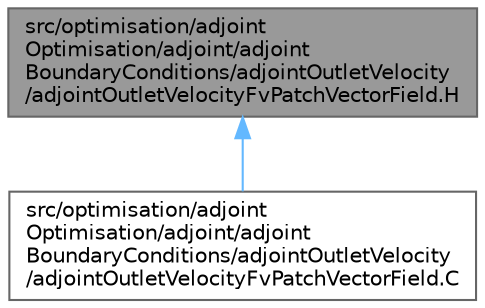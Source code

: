 digraph "src/optimisation/adjointOptimisation/adjoint/adjointBoundaryConditions/adjointOutletVelocity/adjointOutletVelocityFvPatchVectorField.H"
{
 // LATEX_PDF_SIZE
  bgcolor="transparent";
  edge [fontname=Helvetica,fontsize=10,labelfontname=Helvetica,labelfontsize=10];
  node [fontname=Helvetica,fontsize=10,shape=box,height=0.2,width=0.4];
  Node1 [id="Node000001",label="src/optimisation/adjoint\lOptimisation/adjoint/adjoint\lBoundaryConditions/adjointOutletVelocity\l/adjointOutletVelocityFvPatchVectorField.H",height=0.2,width=0.4,color="gray40", fillcolor="grey60", style="filled", fontcolor="black",tooltip=" "];
  Node1 -> Node2 [id="edge1_Node000001_Node000002",dir="back",color="steelblue1",style="solid",tooltip=" "];
  Node2 [id="Node000002",label="src/optimisation/adjoint\lOptimisation/adjoint/adjoint\lBoundaryConditions/adjointOutletVelocity\l/adjointOutletVelocityFvPatchVectorField.C",height=0.2,width=0.4,color="grey40", fillcolor="white", style="filled",URL="$src_2optimisation_2adjointOptimisation_2adjoint_2adjointBoundaryConditions_2adjointOutletVelocit27846800aa7ecf973bd3630b5bfe313b.html",tooltip=" "];
}
